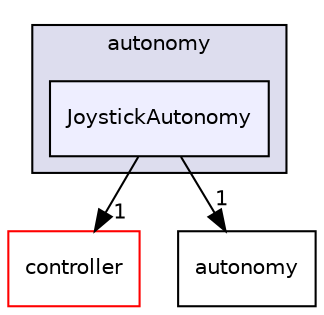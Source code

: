 digraph "/root/scrimmage/scrimmage/include/scrimmage/plugins/autonomy/JoystickAutonomy" {
  compound=true
  node [ fontsize="10", fontname="Helvetica"];
  edge [ labelfontsize="10", labelfontname="Helvetica"];
  subgraph clusterdir_5aacfe0deb1b51de3b8a4437197fbda8 {
    graph [ bgcolor="#ddddee", pencolor="black", label="autonomy" fontname="Helvetica", fontsize="10", URL="dir_5aacfe0deb1b51de3b8a4437197fbda8.html"]
  dir_f7a756a61f53e0f48459ec84daec816d [shape=box, label="JoystickAutonomy", style="filled", fillcolor="#eeeeff", pencolor="black", URL="dir_f7a756a61f53e0f48459ec84daec816d.html"];
  }
  dir_da9620d34cca5c42773312c818662e06 [shape=box label="controller" fillcolor="white" style="filled" color="red" URL="dir_da9620d34cca5c42773312c818662e06.html"];
  dir_b3bb4020ef55165afbb203d4dc0e2378 [shape=box label="autonomy" URL="dir_b3bb4020ef55165afbb203d4dc0e2378.html"];
  dir_f7a756a61f53e0f48459ec84daec816d->dir_da9620d34cca5c42773312c818662e06 [headlabel="1", labeldistance=1.5 headhref="dir_000036_000057.html"];
  dir_f7a756a61f53e0f48459ec84daec816d->dir_b3bb4020ef55165afbb203d4dc0e2378 [headlabel="1", labeldistance=1.5 headhref="dir_000036_000006.html"];
}
